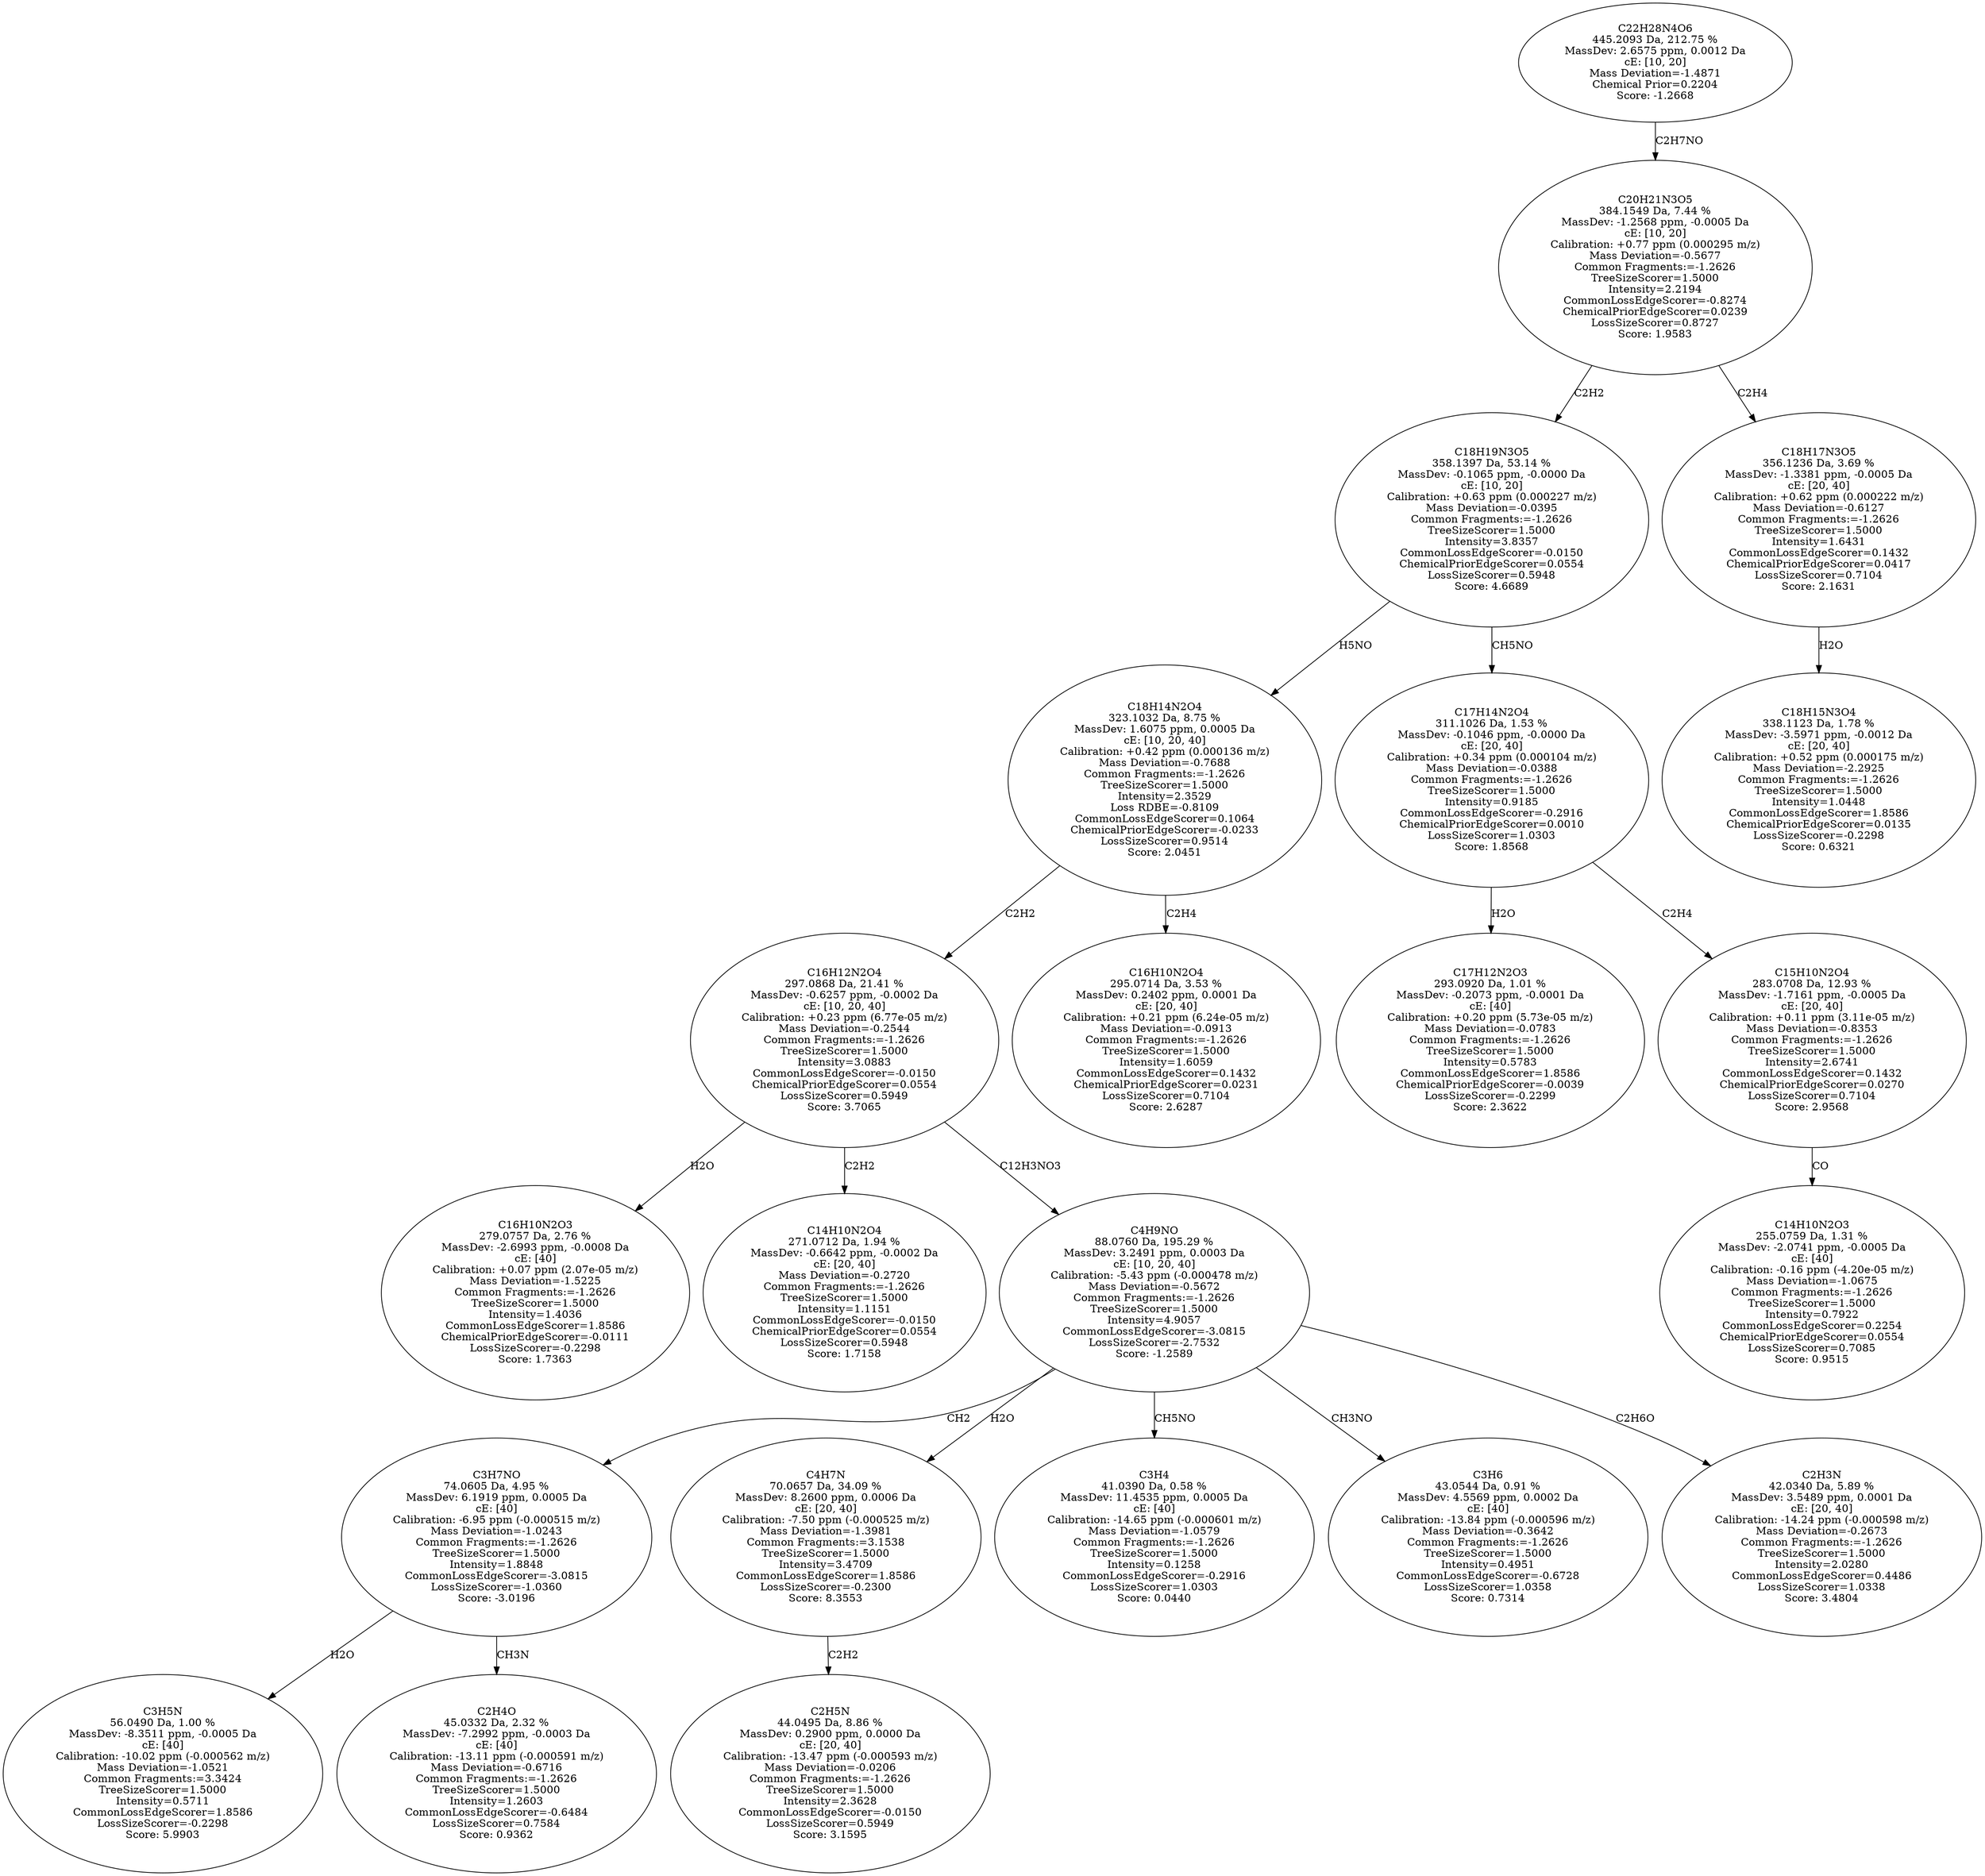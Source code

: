 strict digraph {
v1 [label="C16H10N2O3\n279.0757 Da, 2.76 %\nMassDev: -2.6993 ppm, -0.0008 Da\ncE: [40]\nCalibration: +0.07 ppm (2.07e-05 m/z)\nMass Deviation=-1.5225\nCommon Fragments:=-1.2626\nTreeSizeScorer=1.5000\nIntensity=1.4036\nCommonLossEdgeScorer=1.8586\nChemicalPriorEdgeScorer=-0.0111\nLossSizeScorer=-0.2298\nScore: 1.7363"];
v2 [label="C14H10N2O4\n271.0712 Da, 1.94 %\nMassDev: -0.6642 ppm, -0.0002 Da\ncE: [20, 40]\nMass Deviation=-0.2720\nCommon Fragments:=-1.2626\nTreeSizeScorer=1.5000\nIntensity=1.1151\nCommonLossEdgeScorer=-0.0150\nChemicalPriorEdgeScorer=0.0554\nLossSizeScorer=0.5948\nScore: 1.7158"];
v3 [label="C3H5N\n56.0490 Da, 1.00 %\nMassDev: -8.3511 ppm, -0.0005 Da\ncE: [40]\nCalibration: -10.02 ppm (-0.000562 m/z)\nMass Deviation=-1.0521\nCommon Fragments:=3.3424\nTreeSizeScorer=1.5000\nIntensity=0.5711\nCommonLossEdgeScorer=1.8586\nLossSizeScorer=-0.2298\nScore: 5.9903"];
v4 [label="C2H4O\n45.0332 Da, 2.32 %\nMassDev: -7.2992 ppm, -0.0003 Da\ncE: [40]\nCalibration: -13.11 ppm (-0.000591 m/z)\nMass Deviation=-0.6716\nCommon Fragments:=-1.2626\nTreeSizeScorer=1.5000\nIntensity=1.2603\nCommonLossEdgeScorer=-0.6484\nLossSizeScorer=0.7584\nScore: 0.9362"];
v5 [label="C3H7NO\n74.0605 Da, 4.95 %\nMassDev: 6.1919 ppm, 0.0005 Da\ncE: [40]\nCalibration: -6.95 ppm (-0.000515 m/z)\nMass Deviation=-1.0243\nCommon Fragments:=-1.2626\nTreeSizeScorer=1.5000\nIntensity=1.8848\nCommonLossEdgeScorer=-3.0815\nLossSizeScorer=-1.0360\nScore: -3.0196"];
v6 [label="C2H5N\n44.0495 Da, 8.86 %\nMassDev: 0.2900 ppm, 0.0000 Da\ncE: [20, 40]\nCalibration: -13.47 ppm (-0.000593 m/z)\nMass Deviation=-0.0206\nCommon Fragments:=-1.2626\nTreeSizeScorer=1.5000\nIntensity=2.3628\nCommonLossEdgeScorer=-0.0150\nLossSizeScorer=0.5949\nScore: 3.1595"];
v7 [label="C4H7N\n70.0657 Da, 34.09 %\nMassDev: 8.2600 ppm, 0.0006 Da\ncE: [20, 40]\nCalibration: -7.50 ppm (-0.000525 m/z)\nMass Deviation=-1.3981\nCommon Fragments:=3.1538\nTreeSizeScorer=1.5000\nIntensity=3.4709\nCommonLossEdgeScorer=1.8586\nLossSizeScorer=-0.2300\nScore: 8.3553"];
v8 [label="C3H4\n41.0390 Da, 0.58 %\nMassDev: 11.4535 ppm, 0.0005 Da\ncE: [40]\nCalibration: -14.65 ppm (-0.000601 m/z)\nMass Deviation=-1.0579\nCommon Fragments:=-1.2626\nTreeSizeScorer=1.5000\nIntensity=0.1258\nCommonLossEdgeScorer=-0.2916\nLossSizeScorer=1.0303\nScore: 0.0440"];
v9 [label="C3H6\n43.0544 Da, 0.91 %\nMassDev: 4.5569 ppm, 0.0002 Da\ncE: [40]\nCalibration: -13.84 ppm (-0.000596 m/z)\nMass Deviation=-0.3642\nCommon Fragments:=-1.2626\nTreeSizeScorer=1.5000\nIntensity=0.4951\nCommonLossEdgeScorer=-0.6728\nLossSizeScorer=1.0358\nScore: 0.7314"];
v10 [label="C2H3N\n42.0340 Da, 5.89 %\nMassDev: 3.5489 ppm, 0.0001 Da\ncE: [20, 40]\nCalibration: -14.24 ppm (-0.000598 m/z)\nMass Deviation=-0.2673\nCommon Fragments:=-1.2626\nTreeSizeScorer=1.5000\nIntensity=2.0280\nCommonLossEdgeScorer=0.4486\nLossSizeScorer=1.0338\nScore: 3.4804"];
v11 [label="C4H9NO\n88.0760 Da, 195.29 %\nMassDev: 3.2491 ppm, 0.0003 Da\ncE: [10, 20, 40]\nCalibration: -5.43 ppm (-0.000478 m/z)\nMass Deviation=-0.5672\nCommon Fragments:=-1.2626\nTreeSizeScorer=1.5000\nIntensity=4.9057\nCommonLossEdgeScorer=-3.0815\nLossSizeScorer=-2.7532\nScore: -1.2589"];
v12 [label="C16H12N2O4\n297.0868 Da, 21.41 %\nMassDev: -0.6257 ppm, -0.0002 Da\ncE: [10, 20, 40]\nCalibration: +0.23 ppm (6.77e-05 m/z)\nMass Deviation=-0.2544\nCommon Fragments:=-1.2626\nTreeSizeScorer=1.5000\nIntensity=3.0883\nCommonLossEdgeScorer=-0.0150\nChemicalPriorEdgeScorer=0.0554\nLossSizeScorer=0.5949\nScore: 3.7065"];
v13 [label="C16H10N2O4\n295.0714 Da, 3.53 %\nMassDev: 0.2402 ppm, 0.0001 Da\ncE: [20, 40]\nCalibration: +0.21 ppm (6.24e-05 m/z)\nMass Deviation=-0.0913\nCommon Fragments:=-1.2626\nTreeSizeScorer=1.5000\nIntensity=1.6059\nCommonLossEdgeScorer=0.1432\nChemicalPriorEdgeScorer=0.0231\nLossSizeScorer=0.7104\nScore: 2.6287"];
v14 [label="C18H14N2O4\n323.1032 Da, 8.75 %\nMassDev: 1.6075 ppm, 0.0005 Da\ncE: [10, 20, 40]\nCalibration: +0.42 ppm (0.000136 m/z)\nMass Deviation=-0.7688\nCommon Fragments:=-1.2626\nTreeSizeScorer=1.5000\nIntensity=2.3529\nLoss RDBE=-0.8109\nCommonLossEdgeScorer=0.1064\nChemicalPriorEdgeScorer=-0.0233\nLossSizeScorer=0.9514\nScore: 2.0451"];
v15 [label="C17H12N2O3\n293.0920 Da, 1.01 %\nMassDev: -0.2073 ppm, -0.0001 Da\ncE: [40]\nCalibration: +0.20 ppm (5.73e-05 m/z)\nMass Deviation=-0.0783\nCommon Fragments:=-1.2626\nTreeSizeScorer=1.5000\nIntensity=0.5783\nCommonLossEdgeScorer=1.8586\nChemicalPriorEdgeScorer=-0.0039\nLossSizeScorer=-0.2299\nScore: 2.3622"];
v16 [label="C14H10N2O3\n255.0759 Da, 1.31 %\nMassDev: -2.0741 ppm, -0.0005 Da\ncE: [40]\nCalibration: -0.16 ppm (-4.20e-05 m/z)\nMass Deviation=-1.0675\nCommon Fragments:=-1.2626\nTreeSizeScorer=1.5000\nIntensity=0.7922\nCommonLossEdgeScorer=0.2254\nChemicalPriorEdgeScorer=0.0554\nLossSizeScorer=0.7085\nScore: 0.9515"];
v17 [label="C15H10N2O4\n283.0708 Da, 12.93 %\nMassDev: -1.7161 ppm, -0.0005 Da\ncE: [20, 40]\nCalibration: +0.11 ppm (3.11e-05 m/z)\nMass Deviation=-0.8353\nCommon Fragments:=-1.2626\nTreeSizeScorer=1.5000\nIntensity=2.6741\nCommonLossEdgeScorer=0.1432\nChemicalPriorEdgeScorer=0.0270\nLossSizeScorer=0.7104\nScore: 2.9568"];
v18 [label="C17H14N2O4\n311.1026 Da, 1.53 %\nMassDev: -0.1046 ppm, -0.0000 Da\ncE: [20, 40]\nCalibration: +0.34 ppm (0.000104 m/z)\nMass Deviation=-0.0388\nCommon Fragments:=-1.2626\nTreeSizeScorer=1.5000\nIntensity=0.9185\nCommonLossEdgeScorer=-0.2916\nChemicalPriorEdgeScorer=0.0010\nLossSizeScorer=1.0303\nScore: 1.8568"];
v19 [label="C18H19N3O5\n358.1397 Da, 53.14 %\nMassDev: -0.1065 ppm, -0.0000 Da\ncE: [10, 20]\nCalibration: +0.63 ppm (0.000227 m/z)\nMass Deviation=-0.0395\nCommon Fragments:=-1.2626\nTreeSizeScorer=1.5000\nIntensity=3.8357\nCommonLossEdgeScorer=-0.0150\nChemicalPriorEdgeScorer=0.0554\nLossSizeScorer=0.5948\nScore: 4.6689"];
v20 [label="C18H15N3O4\n338.1123 Da, 1.78 %\nMassDev: -3.5971 ppm, -0.0012 Da\ncE: [20, 40]\nCalibration: +0.52 ppm (0.000175 m/z)\nMass Deviation=-2.2925\nCommon Fragments:=-1.2626\nTreeSizeScorer=1.5000\nIntensity=1.0448\nCommonLossEdgeScorer=1.8586\nChemicalPriorEdgeScorer=0.0135\nLossSizeScorer=-0.2298\nScore: 0.6321"];
v21 [label="C18H17N3O5\n356.1236 Da, 3.69 %\nMassDev: -1.3381 ppm, -0.0005 Da\ncE: [20, 40]\nCalibration: +0.62 ppm (0.000222 m/z)\nMass Deviation=-0.6127\nCommon Fragments:=-1.2626\nTreeSizeScorer=1.5000\nIntensity=1.6431\nCommonLossEdgeScorer=0.1432\nChemicalPriorEdgeScorer=0.0417\nLossSizeScorer=0.7104\nScore: 2.1631"];
v22 [label="C20H21N3O5\n384.1549 Da, 7.44 %\nMassDev: -1.2568 ppm, -0.0005 Da\ncE: [10, 20]\nCalibration: +0.77 ppm (0.000295 m/z)\nMass Deviation=-0.5677\nCommon Fragments:=-1.2626\nTreeSizeScorer=1.5000\nIntensity=2.2194\nCommonLossEdgeScorer=-0.8274\nChemicalPriorEdgeScorer=0.0239\nLossSizeScorer=0.8727\nScore: 1.9583"];
v23 [label="C22H28N4O6\n445.2093 Da, 212.75 %\nMassDev: 2.6575 ppm, 0.0012 Da\ncE: [10, 20]\nMass Deviation=-1.4871\nChemical Prior=0.2204\nScore: -1.2668"];
v12 -> v1 [label="H2O"];
v12 -> v2 [label="C2H2"];
v5 -> v3 [label="H2O"];
v5 -> v4 [label="CH3N"];
v11 -> v5 [label="CH2"];
v7 -> v6 [label="C2H2"];
v11 -> v7 [label="H2O"];
v11 -> v8 [label="CH5NO"];
v11 -> v9 [label="CH3NO"];
v11 -> v10 [label="C2H6O"];
v12 -> v11 [label="C12H3NO3"];
v14 -> v12 [label="C2H2"];
v14 -> v13 [label="C2H4"];
v19 -> v14 [label="H5NO"];
v18 -> v15 [label="H2O"];
v17 -> v16 [label="CO"];
v18 -> v17 [label="C2H4"];
v19 -> v18 [label="CH5NO"];
v22 -> v19 [label="C2H2"];
v21 -> v20 [label="H2O"];
v22 -> v21 [label="C2H4"];
v23 -> v22 [label="C2H7NO"];
}